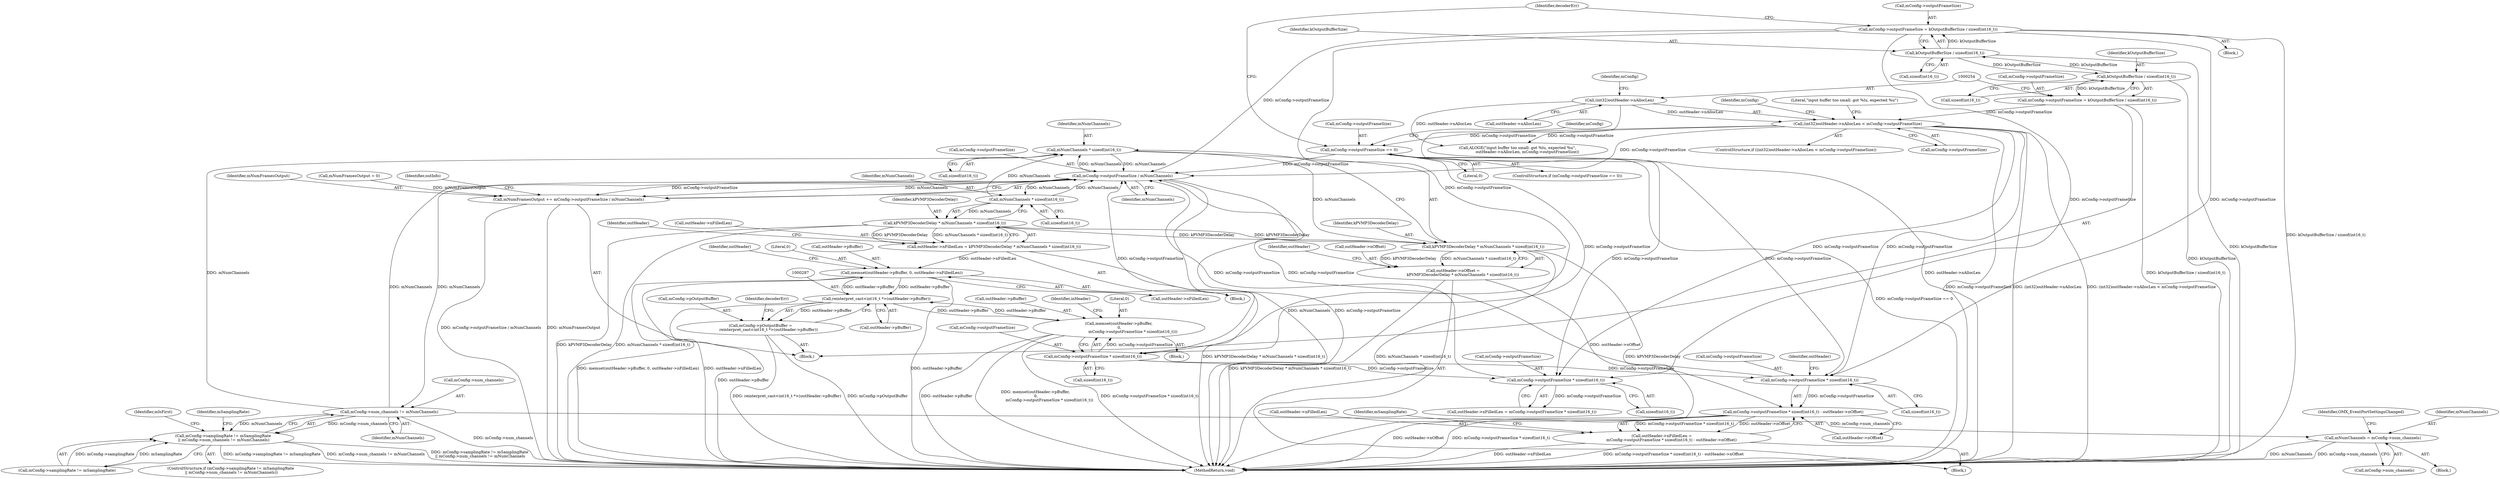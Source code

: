digraph "0_Android_ad40e57890f81a3cf436c5f06da66396010bd9e5@API" {
"1000453" [label="(Call,mNumChannels * sizeof(int16_t))"];
"1000416" [label="(Call,mConfig->num_channels != mNumChannels)"];
"1000540" [label="(Call,mConfig->outputFrameSize / mNumChannels)"];
"1000485" [label="(Call,mConfig->outputFrameSize * sizeof(int16_t))"];
"1000332" [label="(Call,mConfig->outputFrameSize = kOutputBufferSize / sizeof(int16_t))"];
"1000336" [label="(Call,kOutputBufferSize / sizeof(int16_t))"];
"1000247" [label="(Call,kOutputBufferSize / sizeof(int16_t))"];
"1000392" [label="(Call,mConfig->outputFrameSize * sizeof(int16_t))"];
"1000326" [label="(Call,mConfig->outputFrameSize == 0)"];
"1000252" [label="(Call,(int32)outHeader->nAllocLen < mConfig->outputFrameSize)"];
"1000253" [label="(Call,(int32)outHeader->nAllocLen)"];
"1000243" [label="(Call,mConfig->outputFrameSize = kOutputBufferSize / sizeof(int16_t))"];
"1000462" [label="(Call,mConfig->outputFrameSize * sizeof(int16_t))"];
"1000453" [label="(Call,mNumChannels * sizeof(int16_t))"];
"1000362" [label="(Call,mNumChannels * sizeof(int16_t))"];
"1000451" [label="(Call,kPVMP3DecoderDelay * mNumChannels * sizeof(int16_t))"];
"1000360" [label="(Call,kPVMP3DecoderDelay * mNumChannels * sizeof(int16_t))"];
"1000356" [label="(Call,outHeader->nFilledLen = kPVMP3DecoderDelay * mNumChannels * sizeof(int16_t))"];
"1000366" [label="(Call,memset(outHeader->pBuffer, 0, outHeader->nFilledLen))"];
"1000286" [label="(Call,reinterpret_cast<int16_t *>(outHeader->pBuffer))"];
"1000282" [label="(Call,mConfig->pOutputBuffer =\n             reinterpret_cast<int16_t *>(outHeader->pBuffer))"];
"1000387" [label="(Call,memset(outHeader->pBuffer,\n 0,\n                       mConfig->outputFrameSize * sizeof(int16_t)))"];
"1000447" [label="(Call,outHeader->nOffset =\n                kPVMP3DecoderDelay * mNumChannels * sizeof(int16_t))"];
"1000461" [label="(Call,mConfig->outputFrameSize * sizeof(int16_t) - outHeader->nOffset)"];
"1000457" [label="(Call,outHeader->nFilledLen =\n                mConfig->outputFrameSize * sizeof(int16_t) - outHeader->nOffset)"];
"1000410" [label="(Call,mConfig->samplingRate != mSamplingRate\n || mConfig->num_channels != mNumChannels)"];
"1000427" [label="(Call,mNumChannels = mConfig->num_channels)"];
"1000538" [label="(Call,mNumFramesOutput += mConfig->outputFrameSize / mNumChannels)"];
"1000251" [label="(ControlStructure,if ((int32)outHeader->nAllocLen < mConfig->outputFrameSize))"];
"1000258" [label="(Call,mConfig->outputFrameSize)"];
"1000393" [label="(Call,mConfig->outputFrameSize)"];
"1000468" [label="(Call,outHeader->nOffset)"];
"1000364" [label="(Call,sizeof(int16_t))"];
"1000249" [label="(Call,sizeof(int16_t))"];
"1000541" [label="(Call,mConfig->outputFrameSize)"];
"1000481" [label="(Call,outHeader->nFilledLen = mConfig->outputFrameSize * sizeof(int16_t))"];
"1000376" [label="(Identifier,outHeader)"];
"1000326" [label="(Call,mConfig->outputFrameSize == 0)"];
"1000443" [label="(Block,)"];
"1000263" [label="(Literal,\"input buffer too small: got %lu, expected %u\")"];
"1000539" [label="(Identifier,mNumFramesOutput)"];
"1000544" [label="(Identifier,mNumChannels)"];
"1000356" [label="(Call,outHeader->nFilledLen = kPVMP3DecoderDelay * mNumChannels * sizeof(int16_t))"];
"1000350" [label="(Block,)"];
"1000410" [label="(Call,mConfig->samplingRate != mSamplingRate\n || mConfig->num_channels != mNumChannels)"];
"1000370" [label="(Literal,0)"];
"1000295" [label="(Identifier,decoderErr)"];
"1000244" [label="(Call,mConfig->outputFrameSize)"];
"1000252" [label="(Call,(int32)outHeader->nAllocLen < mConfig->outputFrameSize)"];
"1000361" [label="(Identifier,kPVMP3DecoderDelay)"];
"1000363" [label="(Identifier,mNumChannels)"];
"1000282" [label="(Call,mConfig->pOutputBuffer =\n             reinterpret_cast<int16_t *>(outHeader->pBuffer))"];
"1000463" [label="(Call,mConfig->outputFrameSize)"];
"1000368" [label="(Identifier,outHeader)"];
"1000330" [label="(Literal,0)"];
"1000332" [label="(Call,mConfig->outputFrameSize = kOutputBufferSize / sizeof(int16_t))"];
"1000392" [label="(Call,mConfig->outputFrameSize * sizeof(int16_t))"];
"1000255" [label="(Call,outHeader->nAllocLen)"];
"1000371" [label="(Call,outHeader->nFilledLen)"];
"1000447" [label="(Call,outHeader->nOffset =\n                kPVMP3DecoderDelay * mNumChannels * sizeof(int16_t))"];
"1000491" [label="(Identifier,mSamplingRate)"];
"1000338" [label="(Call,sizeof(int16_t))"];
"1000560" [label="(MethodReturn,void)"];
"1000489" [label="(Call,sizeof(int16_t))"];
"1000243" [label="(Call,mConfig->outputFrameSize = kOutputBufferSize / sizeof(int16_t))"];
"1000325" [label="(ControlStructure,if (mConfig->outputFrameSize == 0))"];
"1000433" [label="(Identifier,OMX_EventPortSettingsChanged)"];
"1000462" [label="(Call,mConfig->outputFrameSize * sizeof(int16_t))"];
"1000331" [label="(Block,)"];
"1000286" [label="(Call,reinterpret_cast<int16_t *>(outHeader->pBuffer))"];
"1000247" [label="(Call,kOutputBufferSize / sizeof(int16_t))"];
"1000253" [label="(Call,(int32)outHeader->nAllocLen)"];
"1000429" [label="(Call,mConfig->num_channels)"];
"1000416" [label="(Call,mConfig->num_channels != mNumChannels)"];
"1000388" [label="(Call,outHeader->pBuffer)"];
"1000428" [label="(Identifier,mNumChannels)"];
"1000383" [label="(Block,)"];
"1000333" [label="(Call,mConfig->outputFrameSize)"];
"1000360" [label="(Call,kPVMP3DecoderDelay * mNumChannels * sizeof(int16_t))"];
"1000469" [label="(Identifier,outHeader)"];
"1000387" [label="(Call,memset(outHeader->pBuffer,\n 0,\n                       mConfig->outputFrameSize * sizeof(int16_t)))"];
"1000367" [label="(Call,outHeader->pBuffer)"];
"1000459" [label="(Identifier,outHeader)"];
"1000466" [label="(Call,sizeof(int16_t))"];
"1000540" [label="(Call,mConfig->outputFrameSize / mNumChannels)"];
"1000411" [label="(Call,mConfig->samplingRate != mSamplingRate)"];
"1000190" [label="(Call,mNumFramesOutput = 0)"];
"1000399" [label="(Identifier,inHeader)"];
"1000451" [label="(Call,kPVMP3DecoderDelay * mNumChannels * sizeof(int16_t))"];
"1000485" [label="(Call,mConfig->outputFrameSize * sizeof(int16_t))"];
"1000283" [label="(Call,mConfig->pOutputBuffer)"];
"1000409" [label="(ControlStructure,if (mConfig->samplingRate != mSamplingRate\n || mConfig->num_channels != mNumChannels))"];
"1000427" [label="(Call,mNumChannels = mConfig->num_channels)"];
"1000357" [label="(Call,outHeader->nFilledLen)"];
"1000448" [label="(Call,outHeader->nOffset)"];
"1000461" [label="(Call,mConfig->outputFrameSize * sizeof(int16_t) - outHeader->nOffset)"];
"1000458" [label="(Call,outHeader->nFilledLen)"];
"1000334" [label="(Identifier,mConfig)"];
"1000452" [label="(Identifier,kPVMP3DecoderDelay)"];
"1000343" [label="(Identifier,decoderErr)"];
"1000538" [label="(Call,mNumFramesOutput += mConfig->outputFrameSize / mNumChannels)"];
"1000284" [label="(Identifier,mConfig)"];
"1000133" [label="(Block,)"];
"1000420" [label="(Identifier,mNumChannels)"];
"1000262" [label="(Call,ALOGE(\"input buffer too small: got %lu, expected %u\",\n                outHeader->nAllocLen, mConfig->outputFrameSize))"];
"1000453" [label="(Call,mNumChannels * sizeof(int16_t))"];
"1000457" [label="(Call,outHeader->nFilledLen =\n                mConfig->outputFrameSize * sizeof(int16_t) - outHeader->nOffset)"];
"1000442" [label="(Identifier,mIsFirst)"];
"1000366" [label="(Call,memset(outHeader->pBuffer, 0, outHeader->nFilledLen))"];
"1000288" [label="(Call,outHeader->pBuffer)"];
"1000547" [label="(Identifier,outInfo)"];
"1000486" [label="(Call,mConfig->outputFrameSize)"];
"1000421" [label="(Block,)"];
"1000417" [label="(Call,mConfig->num_channels)"];
"1000259" [label="(Identifier,mConfig)"];
"1000455" [label="(Call,sizeof(int16_t))"];
"1000454" [label="(Identifier,mNumChannels)"];
"1000336" [label="(Call,kOutputBufferSize / sizeof(int16_t))"];
"1000391" [label="(Literal,0)"];
"1000423" [label="(Identifier,mSamplingRate)"];
"1000337" [label="(Identifier,kOutputBufferSize)"];
"1000362" [label="(Call,mNumChannels * sizeof(int16_t))"];
"1000248" [label="(Identifier,kOutputBufferSize)"];
"1000327" [label="(Call,mConfig->outputFrameSize)"];
"1000396" [label="(Call,sizeof(int16_t))"];
"1000453" -> "1000451"  [label="AST: "];
"1000453" -> "1000455"  [label="CFG: "];
"1000454" -> "1000453"  [label="AST: "];
"1000455" -> "1000453"  [label="AST: "];
"1000451" -> "1000453"  [label="CFG: "];
"1000453" -> "1000451"  [label="DDG: mNumChannels"];
"1000416" -> "1000453"  [label="DDG: mNumChannels"];
"1000540" -> "1000453"  [label="DDG: mNumChannels"];
"1000362" -> "1000453"  [label="DDG: mNumChannels"];
"1000453" -> "1000540"  [label="DDG: mNumChannels"];
"1000416" -> "1000410"  [label="AST: "];
"1000416" -> "1000420"  [label="CFG: "];
"1000417" -> "1000416"  [label="AST: "];
"1000420" -> "1000416"  [label="AST: "];
"1000410" -> "1000416"  [label="CFG: "];
"1000416" -> "1000560"  [label="DDG: mConfig->num_channels"];
"1000416" -> "1000410"  [label="DDG: mConfig->num_channels"];
"1000416" -> "1000410"  [label="DDG: mNumChannels"];
"1000540" -> "1000416"  [label="DDG: mNumChannels"];
"1000416" -> "1000427"  [label="DDG: mConfig->num_channels"];
"1000416" -> "1000540"  [label="DDG: mNumChannels"];
"1000540" -> "1000538"  [label="AST: "];
"1000540" -> "1000544"  [label="CFG: "];
"1000541" -> "1000540"  [label="AST: "];
"1000544" -> "1000540"  [label="AST: "];
"1000538" -> "1000540"  [label="CFG: "];
"1000540" -> "1000560"  [label="DDG: mNumChannels"];
"1000540" -> "1000560"  [label="DDG: mConfig->outputFrameSize"];
"1000540" -> "1000362"  [label="DDG: mNumChannels"];
"1000540" -> "1000538"  [label="DDG: mConfig->outputFrameSize"];
"1000540" -> "1000538"  [label="DDG: mNumChannels"];
"1000485" -> "1000540"  [label="DDG: mConfig->outputFrameSize"];
"1000332" -> "1000540"  [label="DDG: mConfig->outputFrameSize"];
"1000462" -> "1000540"  [label="DDG: mConfig->outputFrameSize"];
"1000392" -> "1000540"  [label="DDG: mConfig->outputFrameSize"];
"1000252" -> "1000540"  [label="DDG: mConfig->outputFrameSize"];
"1000326" -> "1000540"  [label="DDG: mConfig->outputFrameSize"];
"1000362" -> "1000540"  [label="DDG: mNumChannels"];
"1000485" -> "1000481"  [label="AST: "];
"1000485" -> "1000489"  [label="CFG: "];
"1000486" -> "1000485"  [label="AST: "];
"1000489" -> "1000485"  [label="AST: "];
"1000481" -> "1000485"  [label="CFG: "];
"1000485" -> "1000481"  [label="DDG: mConfig->outputFrameSize"];
"1000332" -> "1000485"  [label="DDG: mConfig->outputFrameSize"];
"1000392" -> "1000485"  [label="DDG: mConfig->outputFrameSize"];
"1000252" -> "1000485"  [label="DDG: mConfig->outputFrameSize"];
"1000326" -> "1000485"  [label="DDG: mConfig->outputFrameSize"];
"1000332" -> "1000331"  [label="AST: "];
"1000332" -> "1000336"  [label="CFG: "];
"1000333" -> "1000332"  [label="AST: "];
"1000336" -> "1000332"  [label="AST: "];
"1000343" -> "1000332"  [label="CFG: "];
"1000332" -> "1000560"  [label="DDG: kOutputBufferSize / sizeof(int16_t)"];
"1000336" -> "1000332"  [label="DDG: kOutputBufferSize"];
"1000332" -> "1000392"  [label="DDG: mConfig->outputFrameSize"];
"1000332" -> "1000462"  [label="DDG: mConfig->outputFrameSize"];
"1000336" -> "1000338"  [label="CFG: "];
"1000337" -> "1000336"  [label="AST: "];
"1000338" -> "1000336"  [label="AST: "];
"1000336" -> "1000560"  [label="DDG: kOutputBufferSize"];
"1000336" -> "1000247"  [label="DDG: kOutputBufferSize"];
"1000247" -> "1000336"  [label="DDG: kOutputBufferSize"];
"1000247" -> "1000243"  [label="AST: "];
"1000247" -> "1000249"  [label="CFG: "];
"1000248" -> "1000247"  [label="AST: "];
"1000249" -> "1000247"  [label="AST: "];
"1000243" -> "1000247"  [label="CFG: "];
"1000247" -> "1000560"  [label="DDG: kOutputBufferSize"];
"1000247" -> "1000243"  [label="DDG: kOutputBufferSize"];
"1000392" -> "1000387"  [label="AST: "];
"1000392" -> "1000396"  [label="CFG: "];
"1000393" -> "1000392"  [label="AST: "];
"1000396" -> "1000392"  [label="AST: "];
"1000387" -> "1000392"  [label="CFG: "];
"1000392" -> "1000387"  [label="DDG: mConfig->outputFrameSize"];
"1000326" -> "1000392"  [label="DDG: mConfig->outputFrameSize"];
"1000392" -> "1000462"  [label="DDG: mConfig->outputFrameSize"];
"1000326" -> "1000325"  [label="AST: "];
"1000326" -> "1000330"  [label="CFG: "];
"1000327" -> "1000326"  [label="AST: "];
"1000330" -> "1000326"  [label="AST: "];
"1000334" -> "1000326"  [label="CFG: "];
"1000343" -> "1000326"  [label="CFG: "];
"1000326" -> "1000560"  [label="DDG: mConfig->outputFrameSize == 0"];
"1000252" -> "1000326"  [label="DDG: mConfig->outputFrameSize"];
"1000326" -> "1000462"  [label="DDG: mConfig->outputFrameSize"];
"1000252" -> "1000251"  [label="AST: "];
"1000252" -> "1000258"  [label="CFG: "];
"1000253" -> "1000252"  [label="AST: "];
"1000258" -> "1000252"  [label="AST: "];
"1000263" -> "1000252"  [label="CFG: "];
"1000284" -> "1000252"  [label="CFG: "];
"1000252" -> "1000560"  [label="DDG: (int32)outHeader->nAllocLen"];
"1000252" -> "1000560"  [label="DDG: (int32)outHeader->nAllocLen < mConfig->outputFrameSize"];
"1000252" -> "1000560"  [label="DDG: mConfig->outputFrameSize"];
"1000253" -> "1000252"  [label="DDG: outHeader->nAllocLen"];
"1000243" -> "1000252"  [label="DDG: mConfig->outputFrameSize"];
"1000252" -> "1000262"  [label="DDG: mConfig->outputFrameSize"];
"1000252" -> "1000462"  [label="DDG: mConfig->outputFrameSize"];
"1000253" -> "1000255"  [label="CFG: "];
"1000254" -> "1000253"  [label="AST: "];
"1000255" -> "1000253"  [label="AST: "];
"1000259" -> "1000253"  [label="CFG: "];
"1000253" -> "1000560"  [label="DDG: outHeader->nAllocLen"];
"1000253" -> "1000262"  [label="DDG: outHeader->nAllocLen"];
"1000243" -> "1000133"  [label="AST: "];
"1000244" -> "1000243"  [label="AST: "];
"1000254" -> "1000243"  [label="CFG: "];
"1000243" -> "1000560"  [label="DDG: kOutputBufferSize / sizeof(int16_t)"];
"1000462" -> "1000461"  [label="AST: "];
"1000462" -> "1000466"  [label="CFG: "];
"1000463" -> "1000462"  [label="AST: "];
"1000466" -> "1000462"  [label="AST: "];
"1000469" -> "1000462"  [label="CFG: "];
"1000462" -> "1000461"  [label="DDG: mConfig->outputFrameSize"];
"1000362" -> "1000360"  [label="AST: "];
"1000362" -> "1000364"  [label="CFG: "];
"1000363" -> "1000362"  [label="AST: "];
"1000364" -> "1000362"  [label="AST: "];
"1000360" -> "1000362"  [label="CFG: "];
"1000362" -> "1000360"  [label="DDG: mNumChannels"];
"1000451" -> "1000447"  [label="AST: "];
"1000452" -> "1000451"  [label="AST: "];
"1000447" -> "1000451"  [label="CFG: "];
"1000451" -> "1000560"  [label="DDG: kPVMP3DecoderDelay"];
"1000451" -> "1000560"  [label="DDG: mNumChannels * sizeof(int16_t)"];
"1000451" -> "1000360"  [label="DDG: kPVMP3DecoderDelay"];
"1000451" -> "1000447"  [label="DDG: kPVMP3DecoderDelay"];
"1000451" -> "1000447"  [label="DDG: mNumChannels * sizeof(int16_t)"];
"1000360" -> "1000451"  [label="DDG: kPVMP3DecoderDelay"];
"1000360" -> "1000356"  [label="AST: "];
"1000361" -> "1000360"  [label="AST: "];
"1000356" -> "1000360"  [label="CFG: "];
"1000360" -> "1000560"  [label="DDG: kPVMP3DecoderDelay"];
"1000360" -> "1000560"  [label="DDG: mNumChannels * sizeof(int16_t)"];
"1000360" -> "1000356"  [label="DDG: kPVMP3DecoderDelay"];
"1000360" -> "1000356"  [label="DDG: mNumChannels * sizeof(int16_t)"];
"1000356" -> "1000350"  [label="AST: "];
"1000357" -> "1000356"  [label="AST: "];
"1000368" -> "1000356"  [label="CFG: "];
"1000356" -> "1000560"  [label="DDG: kPVMP3DecoderDelay * mNumChannels * sizeof(int16_t)"];
"1000356" -> "1000366"  [label="DDG: outHeader->nFilledLen"];
"1000366" -> "1000350"  [label="AST: "];
"1000366" -> "1000371"  [label="CFG: "];
"1000367" -> "1000366"  [label="AST: "];
"1000370" -> "1000366"  [label="AST: "];
"1000371" -> "1000366"  [label="AST: "];
"1000376" -> "1000366"  [label="CFG: "];
"1000366" -> "1000560"  [label="DDG: outHeader->pBuffer"];
"1000366" -> "1000560"  [label="DDG: memset(outHeader->pBuffer, 0, outHeader->nFilledLen)"];
"1000366" -> "1000560"  [label="DDG: outHeader->nFilledLen"];
"1000366" -> "1000286"  [label="DDG: outHeader->pBuffer"];
"1000286" -> "1000366"  [label="DDG: outHeader->pBuffer"];
"1000286" -> "1000282"  [label="AST: "];
"1000286" -> "1000288"  [label="CFG: "];
"1000287" -> "1000286"  [label="AST: "];
"1000288" -> "1000286"  [label="AST: "];
"1000282" -> "1000286"  [label="CFG: "];
"1000286" -> "1000560"  [label="DDG: outHeader->pBuffer"];
"1000286" -> "1000282"  [label="DDG: outHeader->pBuffer"];
"1000387" -> "1000286"  [label="DDG: outHeader->pBuffer"];
"1000286" -> "1000387"  [label="DDG: outHeader->pBuffer"];
"1000282" -> "1000133"  [label="AST: "];
"1000283" -> "1000282"  [label="AST: "];
"1000295" -> "1000282"  [label="CFG: "];
"1000282" -> "1000560"  [label="DDG: reinterpret_cast<int16_t *>(outHeader->pBuffer)"];
"1000282" -> "1000560"  [label="DDG: mConfig->pOutputBuffer"];
"1000387" -> "1000383"  [label="AST: "];
"1000388" -> "1000387"  [label="AST: "];
"1000391" -> "1000387"  [label="AST: "];
"1000399" -> "1000387"  [label="CFG: "];
"1000387" -> "1000560"  [label="DDG: mConfig->outputFrameSize * sizeof(int16_t)"];
"1000387" -> "1000560"  [label="DDG: outHeader->pBuffer"];
"1000387" -> "1000560"  [label="DDG: memset(outHeader->pBuffer,\n 0,\n                       mConfig->outputFrameSize * sizeof(int16_t))"];
"1000447" -> "1000443"  [label="AST: "];
"1000448" -> "1000447"  [label="AST: "];
"1000459" -> "1000447"  [label="CFG: "];
"1000447" -> "1000560"  [label="DDG: kPVMP3DecoderDelay * mNumChannels * sizeof(int16_t)"];
"1000447" -> "1000461"  [label="DDG: outHeader->nOffset"];
"1000461" -> "1000457"  [label="AST: "];
"1000461" -> "1000468"  [label="CFG: "];
"1000468" -> "1000461"  [label="AST: "];
"1000457" -> "1000461"  [label="CFG: "];
"1000461" -> "1000560"  [label="DDG: outHeader->nOffset"];
"1000461" -> "1000560"  [label="DDG: mConfig->outputFrameSize * sizeof(int16_t)"];
"1000461" -> "1000457"  [label="DDG: mConfig->outputFrameSize * sizeof(int16_t)"];
"1000461" -> "1000457"  [label="DDG: outHeader->nOffset"];
"1000457" -> "1000443"  [label="AST: "];
"1000458" -> "1000457"  [label="AST: "];
"1000491" -> "1000457"  [label="CFG: "];
"1000457" -> "1000560"  [label="DDG: mConfig->outputFrameSize * sizeof(int16_t) - outHeader->nOffset"];
"1000457" -> "1000560"  [label="DDG: outHeader->nFilledLen"];
"1000410" -> "1000409"  [label="AST: "];
"1000410" -> "1000411"  [label="CFG: "];
"1000411" -> "1000410"  [label="AST: "];
"1000423" -> "1000410"  [label="CFG: "];
"1000442" -> "1000410"  [label="CFG: "];
"1000410" -> "1000560"  [label="DDG: mConfig->samplingRate != mSamplingRate"];
"1000410" -> "1000560"  [label="DDG: mConfig->num_channels != mNumChannels"];
"1000410" -> "1000560"  [label="DDG: mConfig->samplingRate != mSamplingRate\n || mConfig->num_channels != mNumChannels"];
"1000411" -> "1000410"  [label="DDG: mConfig->samplingRate"];
"1000411" -> "1000410"  [label="DDG: mSamplingRate"];
"1000427" -> "1000421"  [label="AST: "];
"1000427" -> "1000429"  [label="CFG: "];
"1000428" -> "1000427"  [label="AST: "];
"1000429" -> "1000427"  [label="AST: "];
"1000433" -> "1000427"  [label="CFG: "];
"1000427" -> "1000560"  [label="DDG: mNumChannels"];
"1000427" -> "1000560"  [label="DDG: mConfig->num_channels"];
"1000538" -> "1000133"  [label="AST: "];
"1000539" -> "1000538"  [label="AST: "];
"1000547" -> "1000538"  [label="CFG: "];
"1000538" -> "1000560"  [label="DDG: mConfig->outputFrameSize / mNumChannels"];
"1000538" -> "1000560"  [label="DDG: mNumFramesOutput"];
"1000190" -> "1000538"  [label="DDG: mNumFramesOutput"];
}
